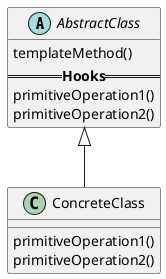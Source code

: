 @startuml

abstract AbstractClass {
    templateMethod()
    == **Hooks** ==
    primitiveOperation1()
    primitiveOperation2()
}

class ConcreteClass {
    primitiveOperation1()
    primitiveOperation2()
}

AbstractClass <|-- ConcreteClass

@enduml